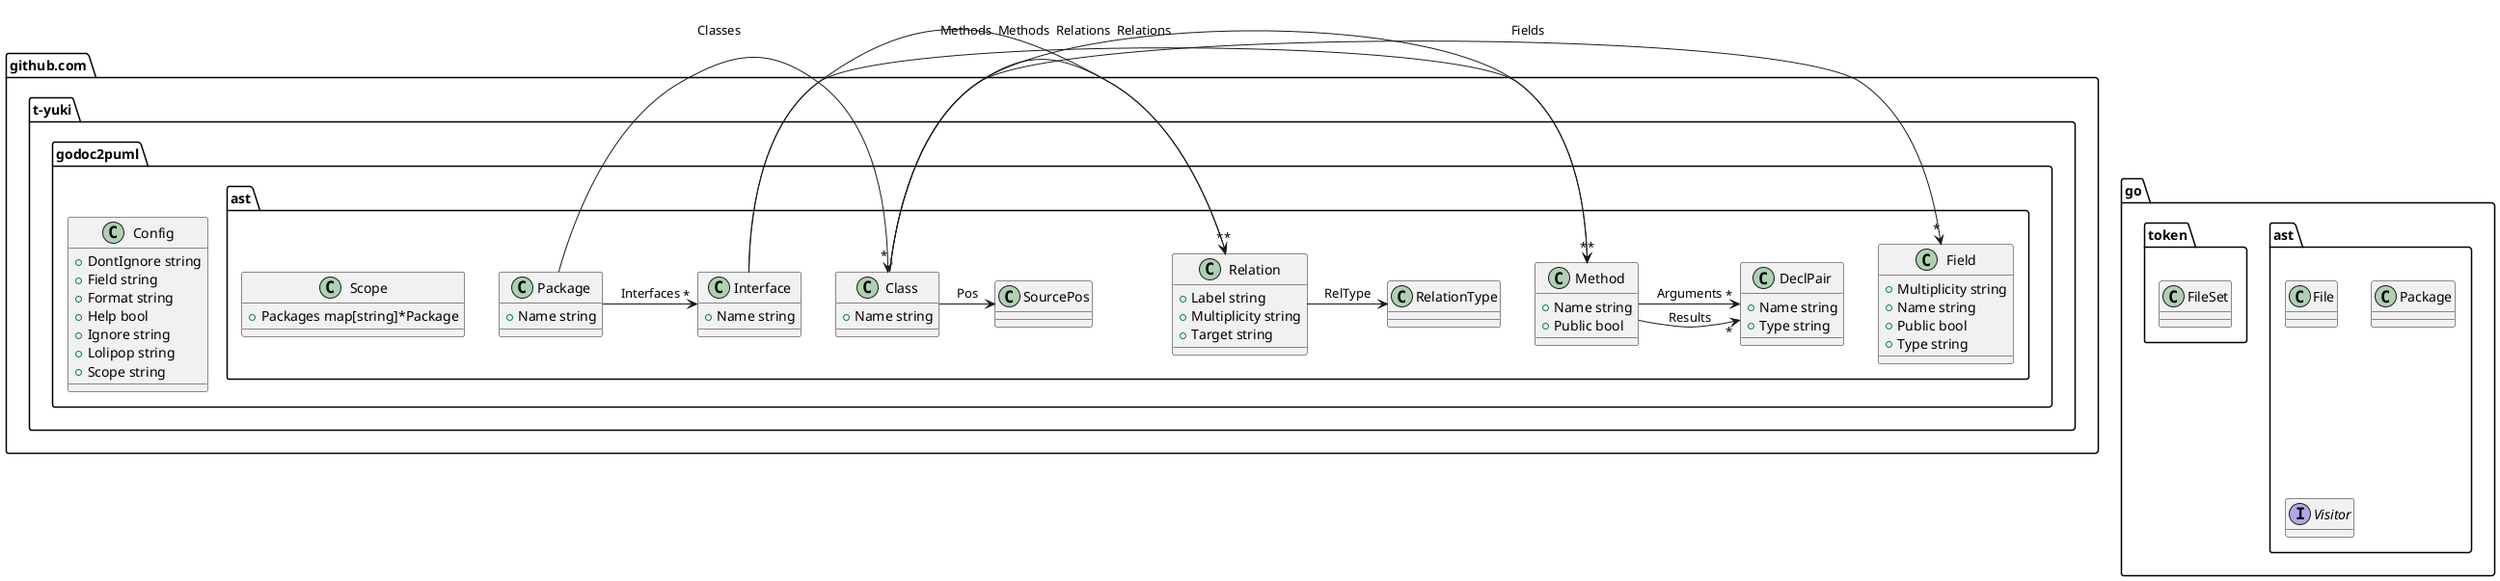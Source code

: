
@startuml

set namespaceSeparator /

class github.com/t-yuki/godoc2puml/Config {
	+DontIgnore string
	+Field string
	+Format string
	+Help bool
	+Ignore string
	+Lolipop string
	+Scope string
}

class github.com/t-yuki/godoc2puml/ast/Class {
	+Name string
}

class github.com/t-yuki/godoc2puml/ast/DeclPair {
	+Name string
	+Type string
}

class github.com/t-yuki/godoc2puml/ast/Field {
	+Multiplicity string
	+Name string
	+Public bool
	+Type string
}

class github.com/t-yuki/godoc2puml/ast/Interface {
	+Name string
}

class github.com/t-yuki/godoc2puml/ast/Method {
	+Name string
	+Public bool
}

class github.com/t-yuki/godoc2puml/ast/Package {
	+Name string
}

class github.com/t-yuki/godoc2puml/ast/Relation {
	+Label string
	+Multiplicity string
	+Target string
}

class github.com/t-yuki/godoc2puml/ast/Scope {
	+Packages map[string]*Package
}
"github.com/t-yuki/godoc2puml/ast/Class" -> "*"  "github.com/t-yuki/godoc2puml/ast/Field": Fields
"github.com/t-yuki/godoc2puml/ast/Class" -> "*"  "github.com/t-yuki/godoc2puml/ast/Method": Methods
"github.com/t-yuki/godoc2puml/ast/Class" -> "*"  "github.com/t-yuki/godoc2puml/ast/Relation": Relations
"github.com/t-yuki/godoc2puml/ast/Class" -> "github.com/t-yuki/godoc2puml/ast/SourcePos": Pos
"github.com/t-yuki/godoc2puml/ast/Interface" -> "*"  "github.com/t-yuki/godoc2puml/ast/Method": Methods
"github.com/t-yuki/godoc2puml/ast/Interface" -> "*"  "github.com/t-yuki/godoc2puml/ast/Relation": Relations
"github.com/t-yuki/godoc2puml/ast/Method" -> "*"  "github.com/t-yuki/godoc2puml/ast/DeclPair": Arguments
"github.com/t-yuki/godoc2puml/ast/Method" -> "*"  "github.com/t-yuki/godoc2puml/ast/DeclPair": Results
"github.com/t-yuki/godoc2puml/ast/Package" -> "*"  "github.com/t-yuki/godoc2puml/ast/Class": Classes
"github.com/t-yuki/godoc2puml/ast/Package" -> "*"  "github.com/t-yuki/godoc2puml/ast/Interface": Interfaces
"github.com/t-yuki/godoc2puml/ast/Relation" -> "github.com/t-yuki/godoc2puml/ast/RelationType": RelType

class go/ast/File {
}

class go/ast/Package {
}

interface go/ast/Visitor {
}

class go/token/FileSet {
}

hide interface fields

@enduml
